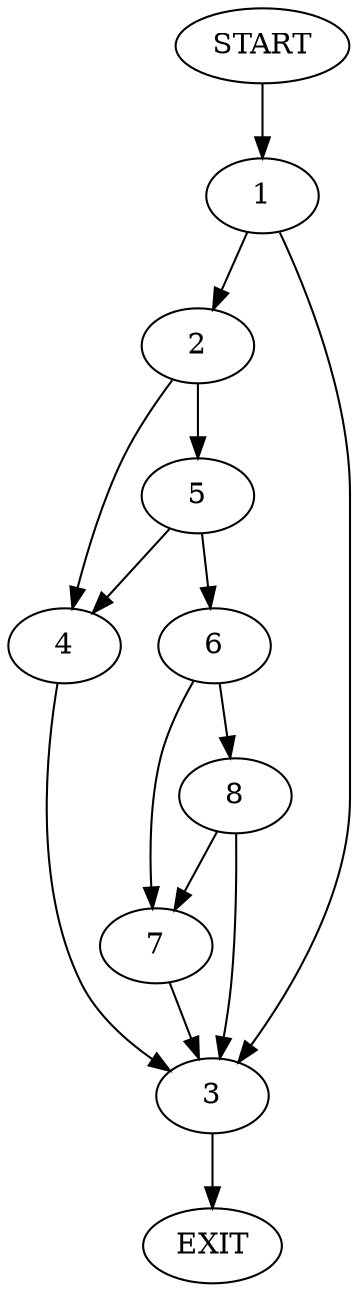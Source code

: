 digraph {
0 [label="START"]
9 [label="EXIT"]
0 -> 1
1 -> 2
1 -> 3
2 -> 4
2 -> 5
3 -> 9
5 -> 4
5 -> 6
4 -> 3
6 -> 7
6 -> 8
7 -> 3
8 -> 7
8 -> 3
}
